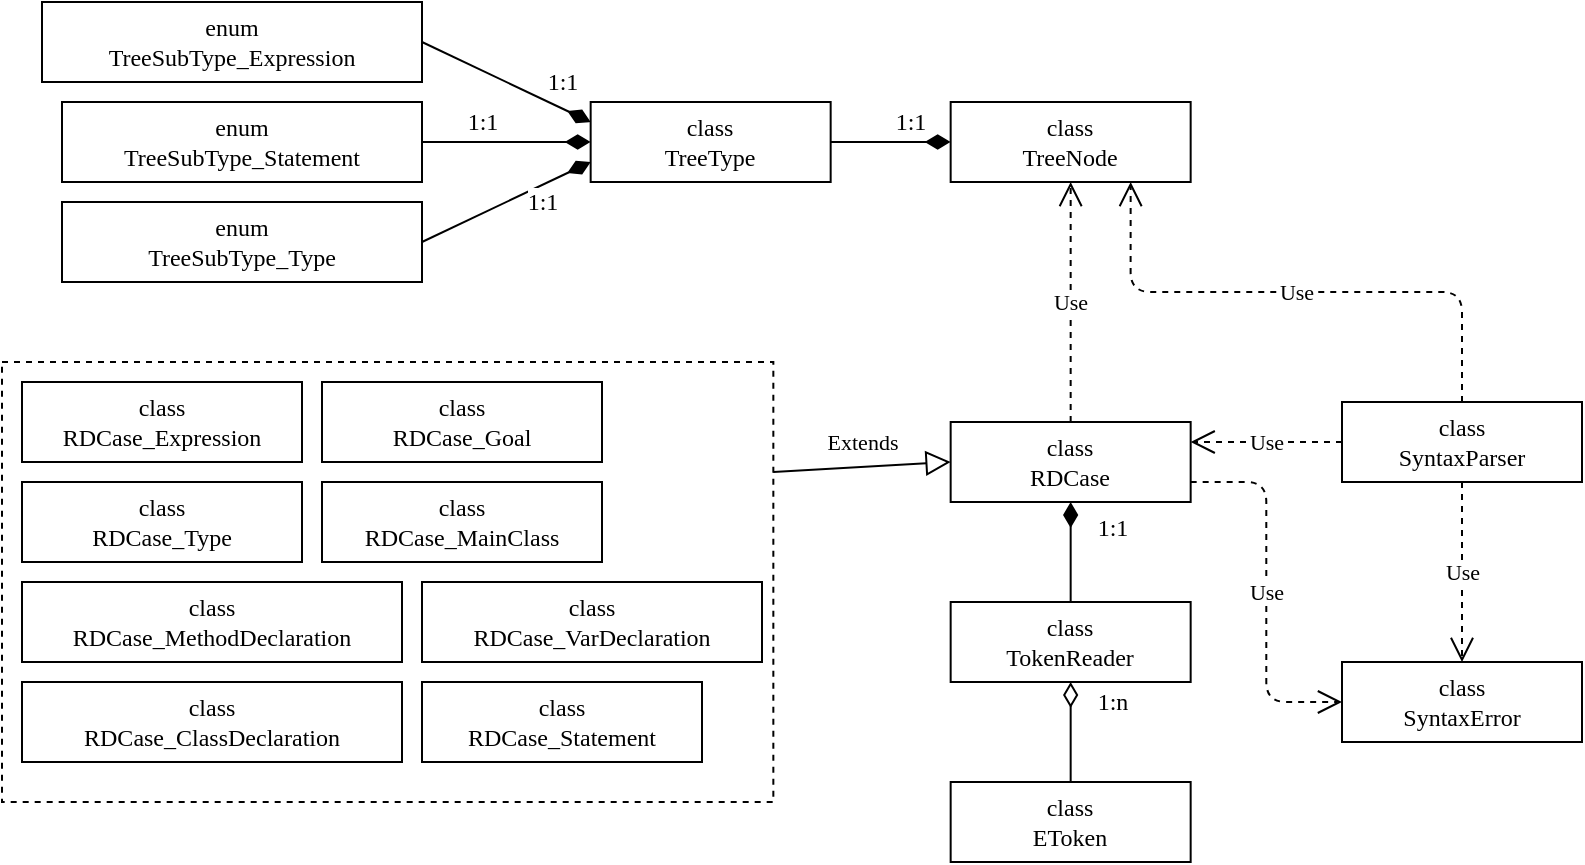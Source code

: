 <mxfile version="12.6.5" type="device" pages="3"><diagram id="Yup3QSZR_sbpTC7tOpd5" name="类图"><mxGraphModel dx="1073" dy="513" grid="1" gridSize="10" guides="1" tooltips="1" connect="1" arrows="1" fold="1" page="1" pageScale="1" pageWidth="1169" pageHeight="827" math="0" shadow="0"><root><mxCell id="0"/><mxCell id="1" parent="0"/><mxCell id="SNnI-7ugq_0HjRNqVMNI-26" value="" style="rounded=0;whiteSpace=wrap;html=1;fontFamily=Lucida Console;dashed=1;" vertex="1" parent="1"><mxGeometry x="230" y="400" width="385.67" height="220" as="geometry"/></mxCell><mxCell id="SNnI-7ugq_0HjRNqVMNI-2" value="class&lt;br&gt;TreeNode" style="rounded=0;whiteSpace=wrap;html=1;fontFamily=Lucida Console;" vertex="1" parent="1"><mxGeometry x="704.33" y="270" width="120" height="40" as="geometry"/></mxCell><mxCell id="SNnI-7ugq_0HjRNqVMNI-3" value="class&lt;br&gt;TreeType" style="rounded=0;whiteSpace=wrap;html=1;fontFamily=Lucida Console;" vertex="1" parent="1"><mxGeometry x="524.33" y="270" width="120" height="40" as="geometry"/></mxCell><mxCell id="SNnI-7ugq_0HjRNqVMNI-4" value="enum &lt;br&gt;TreeSubType_Type" style="rounded=0;whiteSpace=wrap;html=1;fontFamily=Lucida Console;" vertex="1" parent="1"><mxGeometry x="260" y="320" width="180" height="40" as="geometry"/></mxCell><mxCell id="SNnI-7ugq_0HjRNqVMNI-5" value="enum &lt;br&gt;TreeSubType_Statement" style="rounded=0;whiteSpace=wrap;html=1;fontFamily=Lucida Console;" vertex="1" parent="1"><mxGeometry x="260" y="270" width="180" height="40" as="geometry"/></mxCell><mxCell id="SNnI-7ugq_0HjRNqVMNI-6" value="enum &lt;br&gt;TreeSubType_Expression" style="rounded=0;whiteSpace=wrap;html=1;fontFamily=Lucida Console;" vertex="1" parent="1"><mxGeometry x="250" y="220" width="190" height="40" as="geometry"/></mxCell><mxCell id="SNnI-7ugq_0HjRNqVMNI-7" value="" style="endArrow=diamondThin;endFill=1;endSize=10;html=1;fontFamily=Lucida Console;exitX=1;exitY=0.5;exitDx=0;exitDy=0;entryX=0;entryY=0.25;entryDx=0;entryDy=0;" edge="1" parent="1" source="SNnI-7ugq_0HjRNqVMNI-6" target="SNnI-7ugq_0HjRNqVMNI-3"><mxGeometry width="160" relative="1" as="geometry"><mxPoint x="1254.33" y="640" as="sourcePoint"/><mxPoint x="84.33" y="130" as="targetPoint"/></mxGeometry></mxCell><mxCell id="SNnI-7ugq_0HjRNqVMNI-31" value="1:1" style="text;html=1;align=center;verticalAlign=middle;resizable=0;points=[];labelBackgroundColor=#ffffff;fontFamily=Lucida Console;" vertex="1" connectable="0" parent="SNnI-7ugq_0HjRNqVMNI-7"><mxGeometry x="0.568" y="-1" relative="1" as="geometry"><mxPoint x="4.17" y="-12.33" as="offset"/></mxGeometry></mxCell><mxCell id="SNnI-7ugq_0HjRNqVMNI-8" value="" style="endArrow=diamondThin;endFill=1;endSize=10;html=1;fontFamily=Lucida Console;exitX=1;exitY=0.5;exitDx=0;exitDy=0;entryX=0;entryY=0.75;entryDx=0;entryDy=0;" edge="1" parent="1" source="SNnI-7ugq_0HjRNqVMNI-4" target="SNnI-7ugq_0HjRNqVMNI-3"><mxGeometry width="160" relative="1" as="geometry"><mxPoint x="1434.33" y="570" as="sourcePoint"/><mxPoint x="54.33" y="220" as="targetPoint"/></mxGeometry></mxCell><mxCell id="SNnI-7ugq_0HjRNqVMNI-33" value="1:1" style="text;html=1;align=center;verticalAlign=middle;resizable=0;points=[];labelBackgroundColor=#ffffff;fontFamily=Lucida Console;" vertex="1" connectable="0" parent="SNnI-7ugq_0HjRNqVMNI-8"><mxGeometry x="0.43" y="2" relative="1" as="geometry"><mxPoint x="0.62" y="10.38" as="offset"/></mxGeometry></mxCell><mxCell id="SNnI-7ugq_0HjRNqVMNI-9" value="" style="endArrow=diamondThin;endFill=1;endSize=10;html=1;fontFamily=Lucida Console;exitX=1;exitY=0.5;exitDx=0;exitDy=0;entryX=0;entryY=0.5;entryDx=0;entryDy=0;" edge="1" parent="1" source="SNnI-7ugq_0HjRNqVMNI-5" target="SNnI-7ugq_0HjRNqVMNI-3"><mxGeometry width="160" relative="1" as="geometry"><mxPoint x="1494.33" y="640" as="sourcePoint"/><mxPoint x="84.33" y="190" as="targetPoint"/></mxGeometry></mxCell><mxCell id="SNnI-7ugq_0HjRNqVMNI-32" value="1:1" style="text;html=1;align=center;verticalAlign=middle;resizable=0;points=[];labelBackgroundColor=#ffffff;fontFamily=Lucida Console;" vertex="1" connectable="0" parent="SNnI-7ugq_0HjRNqVMNI-9"><mxGeometry x="0.317" y="-3" relative="1" as="geometry"><mxPoint x="-25.83" y="-13" as="offset"/></mxGeometry></mxCell><mxCell id="SNnI-7ugq_0HjRNqVMNI-10" value="" style="endArrow=diamondThin;endFill=1;endSize=10;html=1;fontFamily=Lucida Console;entryX=0;entryY=0.5;entryDx=0;entryDy=0;exitX=1;exitY=0.5;exitDx=0;exitDy=0;" edge="1" parent="1" source="SNnI-7ugq_0HjRNqVMNI-3" target="SNnI-7ugq_0HjRNqVMNI-2"><mxGeometry width="160" relative="1" as="geometry"><mxPoint x="1284.33" y="600" as="sourcePoint"/><mxPoint x="1184.33" y="540" as="targetPoint"/></mxGeometry></mxCell><mxCell id="SNnI-7ugq_0HjRNqVMNI-30" value="1:1" style="text;html=1;align=center;verticalAlign=middle;resizable=0;points=[];labelBackgroundColor=#ffffff;fontFamily=Lucida Console;" vertex="1" connectable="0" parent="SNnI-7ugq_0HjRNqVMNI-10"><mxGeometry x="0.346" y="-2" relative="1" as="geometry"><mxPoint x="-0.69" y="-12" as="offset"/></mxGeometry></mxCell><mxCell id="SNnI-7ugq_0HjRNqVMNI-11" value="class&lt;br&gt;RDCase" style="rounded=0;whiteSpace=wrap;html=1;fontFamily=Lucida Console;" vertex="1" parent="1"><mxGeometry x="704.33" y="430" width="120" height="40" as="geometry"/></mxCell><mxCell id="SNnI-7ugq_0HjRNqVMNI-12" value="class&lt;br&gt;RDCase_Expression" style="rounded=0;whiteSpace=wrap;html=1;fontFamily=Lucida Console;" vertex="1" parent="1"><mxGeometry x="240" y="410" width="140" height="40" as="geometry"/></mxCell><mxCell id="SNnI-7ugq_0HjRNqVMNI-16" value="Extends" style="endArrow=block;endSize=10;endFill=0;html=1;fontFamily=Lucida Console;exitX=1;exitY=0.25;exitDx=0;exitDy=0;entryX=0;entryY=0.5;entryDx=0;entryDy=0;" edge="1" parent="1" source="SNnI-7ugq_0HjRNqVMNI-26" target="SNnI-7ugq_0HjRNqVMNI-11"><mxGeometry x="0.016" y="12" width="160" relative="1" as="geometry"><mxPoint x="694.33" y="370" as="sourcePoint"/><mxPoint x="804.33" y="440" as="targetPoint"/><mxPoint as="offset"/></mxGeometry></mxCell><mxCell id="SNnI-7ugq_0HjRNqVMNI-17" value="class&lt;br&gt;RDCase_Goal" style="rounded=0;whiteSpace=wrap;html=1;fontFamily=Lucida Console;" vertex="1" parent="1"><mxGeometry x="390" y="410" width="140" height="40" as="geometry"/></mxCell><mxCell id="SNnI-7ugq_0HjRNqVMNI-18" value="class&lt;br&gt;RDCase_Statement" style="rounded=0;whiteSpace=wrap;html=1;fontFamily=Lucida Console;" vertex="1" parent="1"><mxGeometry x="440" y="560" width="140" height="40" as="geometry"/></mxCell><mxCell id="SNnI-7ugq_0HjRNqVMNI-19" value="class&lt;br&gt;RDCase_Type" style="rounded=0;whiteSpace=wrap;html=1;fontFamily=Lucida Console;" vertex="1" parent="1"><mxGeometry x="240" y="460" width="140" height="40" as="geometry"/></mxCell><mxCell id="SNnI-7ugq_0HjRNqVMNI-20" value="class&lt;br&gt;RDCase_MainClass" style="rounded=0;whiteSpace=wrap;html=1;fontFamily=Lucida Console;" vertex="1" parent="1"><mxGeometry x="390" y="460" width="140" height="40" as="geometry"/></mxCell><mxCell id="SNnI-7ugq_0HjRNqVMNI-21" value="class&lt;br&gt;RDCase_ClassDeclaration" style="rounded=0;whiteSpace=wrap;html=1;fontFamily=Lucida Console;" vertex="1" parent="1"><mxGeometry x="240" y="560" width="190" height="40" as="geometry"/></mxCell><mxCell id="SNnI-7ugq_0HjRNqVMNI-22" value="class&lt;br&gt;RDCase_MethodDeclaration" style="rounded=0;whiteSpace=wrap;html=1;fontFamily=Lucida Console;" vertex="1" parent="1"><mxGeometry x="240" y="510" width="190" height="40" as="geometry"/></mxCell><mxCell id="SNnI-7ugq_0HjRNqVMNI-25" value="class&lt;br&gt;RDCase_VarDeclaration" style="rounded=0;whiteSpace=wrap;html=1;fontFamily=Lucida Console;" vertex="1" parent="1"><mxGeometry x="440" y="510" width="170" height="40" as="geometry"/></mxCell><mxCell id="SNnI-7ugq_0HjRNqVMNI-27" value="Use" style="endArrow=open;endSize=10;dashed=1;html=1;fontFamily=Lucida Console;exitX=0.5;exitY=0;exitDx=0;exitDy=0;entryX=0.5;entryY=1;entryDx=0;entryDy=0;" edge="1" parent="1" source="SNnI-7ugq_0HjRNqVMNI-11" target="SNnI-7ugq_0HjRNqVMNI-2"><mxGeometry width="160" relative="1" as="geometry"><mxPoint x="944.33" y="620" as="sourcePoint"/><mxPoint x="784.33" y="340" as="targetPoint"/></mxGeometry></mxCell><mxCell id="SNnI-7ugq_0HjRNqVMNI-28" value="class&lt;br&gt;TokenReader" style="rounded=0;whiteSpace=wrap;html=1;fontFamily=Lucida Console;" vertex="1" parent="1"><mxGeometry x="704.33" y="520" width="120" height="40" as="geometry"/></mxCell><mxCell id="SNnI-7ugq_0HjRNqVMNI-29" value="class&lt;br&gt;EToken" style="rounded=0;whiteSpace=wrap;html=1;fontFamily=Lucida Console;" vertex="1" parent="1"><mxGeometry x="704.33" y="610" width="120" height="40" as="geometry"/></mxCell><mxCell id="SNnI-7ugq_0HjRNqVMNI-34" value="" style="endArrow=diamondThin;endFill=0;endSize=10;html=1;fontFamily=Lucida Console;entryX=0.5;entryY=1;entryDx=0;entryDy=0;exitX=0.5;exitY=0;exitDx=0;exitDy=0;" edge="1" parent="1" source="SNnI-7ugq_0HjRNqVMNI-29" target="SNnI-7ugq_0HjRNqVMNI-28"><mxGeometry width="160" relative="1" as="geometry"><mxPoint x="504.33" y="730" as="sourcePoint"/><mxPoint x="664.33" y="730" as="targetPoint"/></mxGeometry></mxCell><mxCell id="SNnI-7ugq_0HjRNqVMNI-35" value="1:n" style="text;html=1;align=center;verticalAlign=middle;resizable=0;points=[];labelBackgroundColor=#ffffff;fontFamily=Lucida Console;" vertex="1" connectable="0" parent="SNnI-7ugq_0HjRNqVMNI-34"><mxGeometry x="-0.249" relative="1" as="geometry"><mxPoint x="20" y="-20.83" as="offset"/></mxGeometry></mxCell><mxCell id="SNnI-7ugq_0HjRNqVMNI-37" value="class&lt;br&gt;SyntaxError" style="rounded=0;whiteSpace=wrap;html=1;fontFamily=Lucida Console;" vertex="1" parent="1"><mxGeometry x="900.0" y="550" width="120" height="40" as="geometry"/></mxCell><mxCell id="SNnI-7ugq_0HjRNqVMNI-38" value="class&lt;br&gt;SyntaxParser" style="rounded=0;whiteSpace=wrap;html=1;fontFamily=Lucida Console;" vertex="1" parent="1"><mxGeometry x="900.0" y="420" width="120" height="40" as="geometry"/></mxCell><mxCell id="SNnI-7ugq_0HjRNqVMNI-39" value="Use" style="endArrow=open;endSize=10;dashed=1;html=1;fontFamily=Lucida Console;entryX=0;entryY=0.5;entryDx=0;entryDy=0;exitX=1;exitY=0.75;exitDx=0;exitDy=0;edgeStyle=orthogonalEdgeStyle;" edge="1" parent="1" source="SNnI-7ugq_0HjRNqVMNI-11" target="SNnI-7ugq_0HjRNqVMNI-37"><mxGeometry width="160" relative="1" as="geometry"><mxPoint x="959.33" y="550" as="sourcePoint"/><mxPoint x="1084.33" y="520" as="targetPoint"/></mxGeometry></mxCell><mxCell id="SNnI-7ugq_0HjRNqVMNI-40" value="Use" style="endArrow=open;endSize=10;dashed=1;html=1;fontFamily=Lucida Console;entryX=0.5;entryY=0;entryDx=0;entryDy=0;exitX=0.5;exitY=1;exitDx=0;exitDy=0;" edge="1" parent="1" source="SNnI-7ugq_0HjRNqVMNI-38" target="SNnI-7ugq_0HjRNqVMNI-37"><mxGeometry width="160" relative="1" as="geometry"><mxPoint x="1065" y="690" as="sourcePoint"/><mxPoint x="1170" y="710" as="targetPoint"/></mxGeometry></mxCell><mxCell id="SNnI-7ugq_0HjRNqVMNI-41" value="Use" style="endArrow=open;endSize=10;dashed=1;html=1;fontFamily=Lucida Console;entryX=0.75;entryY=1;entryDx=0;entryDy=0;exitX=0.5;exitY=0;exitDx=0;exitDy=0;edgeStyle=orthogonalEdgeStyle;" edge="1" parent="1" source="SNnI-7ugq_0HjRNqVMNI-38" target="SNnI-7ugq_0HjRNqVMNI-2"><mxGeometry width="160" relative="1" as="geometry"><mxPoint x="1334.33" y="560" as="sourcePoint"/><mxPoint x="1344.33" y="700" as="targetPoint"/></mxGeometry></mxCell><mxCell id="SNnI-7ugq_0HjRNqVMNI-42" value="Use" style="endArrow=open;endSize=10;dashed=1;html=1;fontFamily=Lucida Console;entryX=1;entryY=0.25;entryDx=0;entryDy=0;exitX=0;exitY=0.5;exitDx=0;exitDy=0;" edge="1" parent="1" source="SNnI-7ugq_0HjRNqVMNI-38" target="SNnI-7ugq_0HjRNqVMNI-11"><mxGeometry width="160" relative="1" as="geometry"><mxPoint x="1054.33" y="560" as="sourcePoint"/><mxPoint x="994.33" y="480" as="targetPoint"/></mxGeometry></mxCell><mxCell id="SNnI-7ugq_0HjRNqVMNI-43" value="" style="endArrow=diamondThin;endFill=1;endSize=10;html=1;fontFamily=Lucida Console;entryX=0.5;entryY=1;entryDx=0;entryDy=0;exitX=0.5;exitY=0;exitDx=0;exitDy=0;" edge="1" parent="1" source="SNnI-7ugq_0HjRNqVMNI-28" target="SNnI-7ugq_0HjRNqVMNI-11"><mxGeometry width="160" relative="1" as="geometry"><mxPoint x="764.33" y="560" as="sourcePoint"/><mxPoint x="714.33" y="560" as="targetPoint"/></mxGeometry></mxCell><mxCell id="SNnI-7ugq_0HjRNqVMNI-44" value="1:1" style="text;html=1;align=center;verticalAlign=middle;resizable=0;points=[];labelBackgroundColor=#ffffff;fontFamily=Lucida Console;" vertex="1" connectable="0" parent="SNnI-7ugq_0HjRNqVMNI-43"><mxGeometry x="0.346" y="-2" relative="1" as="geometry"><mxPoint x="18" y="-3.83" as="offset"/></mxGeometry></mxCell></root></mxGraphModel></diagram><diagram id="j0sZkGnaJwDj0yFwxOo5" name="异常处理机制"><mxGraphModel dx="1287" dy="616" grid="1" gridSize="10" guides="1" tooltips="1" connect="1" arrows="1" fold="1" page="1" pageScale="1" pageWidth="1169" pageHeight="827" math="0" shadow="0"><root><mxCell id="m_D08196g8qP2lHY48bh-0"/><mxCell id="m_D08196g8qP2lHY48bh-1" parent="m_D08196g8qP2lHY48bh-0"/><mxCell id="irZBMzHzmZQfjUDGTLLw-15" value="" style="rounded=0;whiteSpace=wrap;html=1;fontFamily=Lucida Console;fillColor=#d5e8d4;strokeColor=#82b366;" parent="m_D08196g8qP2lHY48bh-1" vertex="1"><mxGeometry x="330" y="40" width="410" height="340" as="geometry"/></mxCell><mxCell id="irZBMzHzmZQfjUDGTLLw-0" value="" style="rounded=0;whiteSpace=wrap;html=1;fontFamily=Lucida Console;fillColor=#dae8fc;strokeColor=#6c8ebf;" parent="m_D08196g8qP2lHY48bh-1" vertex="1"><mxGeometry x="575" y="50" width="150" height="290" as="geometry"/></mxCell><mxCell id="irZBMzHzmZQfjUDGTLLw-1" value="&lt;div&gt;RunException()&lt;/div&gt;" style="text;html=1;align=center;verticalAlign=middle;resizable=0;points=[];autosize=1;fontFamily=Lucida Console;" parent="m_D08196g8qP2lHY48bh-1" vertex="1"><mxGeometry x="590" y="320" width="120" height="20" as="geometry"/></mxCell><mxCell id="irZBMzHzmZQfjUDGTLLw-7" value="" style="edgeStyle=orthogonalEdgeStyle;rounded=0;orthogonalLoop=1;jettySize=auto;html=1;fontFamily=Lucida Console;endArrow=block;endFill=0;" parent="m_D08196g8qP2lHY48bh-1" source="irZBMzHzmZQfjUDGTLLw-4" target="irZBMzHzmZQfjUDGTLLw-6" edge="1"><mxGeometry relative="1" as="geometry"/></mxCell><mxCell id="irZBMzHzmZQfjUDGTLLw-4" value="&lt;span style=&quot;text-align: left&quot;&gt;Init()&lt;/span&gt;" style="rounded=0;whiteSpace=wrap;html=1;fontFamily=Lucida Console;fillColor=#dae8fc;strokeColor=#6c8ebf;" parent="m_D08196g8qP2lHY48bh-1" vertex="1"><mxGeometry x="610" y="70" width="80" height="30" as="geometry"/></mxCell><mxCell id="irZBMzHzmZQfjUDGTLLw-9" value="" style="edgeStyle=orthogonalEdgeStyle;rounded=0;orthogonalLoop=1;jettySize=auto;html=1;fontFamily=Lucida Console;endArrow=block;endFill=0;" parent="m_D08196g8qP2lHY48bh-1" source="irZBMzHzmZQfjUDGTLLw-6" target="irZBMzHzmZQfjUDGTLLw-8" edge="1"><mxGeometry relative="1" as="geometry"/></mxCell><mxCell id="irZBMzHzmZQfjUDGTLLw-6" value="&lt;span style=&quot;text-align: left&quot;&gt;_Match*()&lt;/span&gt;" style="rounded=0;whiteSpace=wrap;html=1;fontFamily=Lucida Console;fillColor=#dae8fc;strokeColor=#6c8ebf;" parent="m_D08196g8qP2lHY48bh-1" vertex="1"><mxGeometry x="610" y="140" width="80" height="30" as="geometry"/></mxCell><mxCell id="irZBMzHzmZQfjUDGTLLw-11" value="" style="edgeStyle=orthogonalEdgeStyle;rounded=0;orthogonalLoop=1;jettySize=auto;html=1;fontFamily=Lucida Console;endArrow=block;endFill=0;" parent="m_D08196g8qP2lHY48bh-1" source="irZBMzHzmZQfjUDGTLLw-8" target="irZBMzHzmZQfjUDGTLLw-10" edge="1"><mxGeometry relative="1" as="geometry"/></mxCell><mxCell id="irZBMzHzmZQfjUDGTLLw-12" value="throw" style="text;html=1;align=center;verticalAlign=middle;resizable=0;points=[];labelBackgroundColor=#ffffff;fontFamily=Lucida Console;" parent="irZBMzHzmZQfjUDGTLLw-11" vertex="1" connectable="0"><mxGeometry x="0.24" y="-3" relative="1" as="geometry"><mxPoint x="15" y="-12" as="offset"/></mxGeometry></mxCell><mxCell id="irZBMzHzmZQfjUDGTLLw-14" value="" style="edgeStyle=orthogonalEdgeStyle;rounded=0;orthogonalLoop=1;jettySize=auto;html=1;fontFamily=Lucida Console;endArrow=block;endFill=0;" parent="m_D08196g8qP2lHY48bh-1" source="irZBMzHzmZQfjUDGTLLw-8" target="irZBMzHzmZQfjUDGTLLw-13" edge="1"><mxGeometry relative="1" as="geometry"/></mxCell><mxCell id="irZBMzHzmZQfjUDGTLLw-8" value="&lt;span style=&quot;text-align: left&quot;&gt;_Check*()&lt;/span&gt;" style="rounded=0;whiteSpace=wrap;html=1;fontFamily=Lucida Console;fillColor=#dae8fc;strokeColor=#6c8ebf;" parent="m_D08196g8qP2lHY48bh-1" vertex="1"><mxGeometry x="610" y="210" width="80" height="30" as="geometry"/></mxCell><mxCell id="irZBMzHzmZQfjUDGTLLw-13" value="&lt;span style=&quot;text-align: left&quot;&gt;...&lt;/span&gt;" style="rounded=0;whiteSpace=wrap;html=1;fontFamily=Lucida Console;fillColor=#dae8fc;strokeColor=#6c8ebf;" parent="m_D08196g8qP2lHY48bh-1" vertex="1"><mxGeometry x="610" y="270" width="80" height="30" as="geometry"/></mxCell><mxCell id="irZBMzHzmZQfjUDGTLLw-10" value="&lt;span style=&quot;text-align: left&quot;&gt;SyntaxError&lt;/span&gt;" style="rounded=0;whiteSpace=wrap;html=1;fontFamily=Lucida Console;fillColor=#f8cecc;strokeColor=#b85450;" parent="m_D08196g8qP2lHY48bh-1" vertex="1"><mxGeometry x="440" y="210" width="100" height="30" as="geometry"/></mxCell><mxCell id="irZBMzHzmZQfjUDGTLLw-17" value="Run()" style="text;html=1;align=center;verticalAlign=middle;resizable=0;points=[];autosize=1;fontFamily=Lucida Console;" parent="m_D08196g8qP2lHY48bh-1" vertex="1"><mxGeometry x="360" y="360" width="50" height="20" as="geometry"/></mxCell><mxCell id="irZBMzHzmZQfjUDGTLLw-22" style="edgeStyle=orthogonalEdgeStyle;rounded=0;orthogonalLoop=1;jettySize=auto;html=1;exitX=1;exitY=0.5;exitDx=0;exitDy=0;exitPerimeter=0;entryX=0.5;entryY=0;entryDx=0;entryDy=0;fontFamily=Lucida Console;endArrow=block;endFill=0;" parent="m_D08196g8qP2lHY48bh-1" source="irZBMzHzmZQfjUDGTLLw-18" target="irZBMzHzmZQfjUDGTLLw-21" edge="1"><mxGeometry relative="1" as="geometry"/></mxCell><mxCell id="irZBMzHzmZQfjUDGTLLw-18" value="catch" style="shape=requiredInterface;html=1;verticalLabelPosition=bottom;fontFamily=Lucida Console;rotation=0;direction=west;" parent="m_D08196g8qP2lHY48bh-1" vertex="1"><mxGeometry x="420" y="200" width="30" height="50" as="geometry"/></mxCell><mxCell id="irZBMzHzmZQfjUDGTLLw-21" value="Errors" style="rounded=0;whiteSpace=wrap;html=1;fontFamily=Lucida Console;fillColor=#f8cecc;strokeColor=#b85450;" parent="m_D08196g8qP2lHY48bh-1" vertex="1"><mxGeometry x="340" y="300" width="80" height="40" as="geometry"/></mxCell></root></mxGraphModel></diagram><diagram id="an6kxwkOS0F0HabGDHCR" name="TokenReader的设计"><mxGraphModel dx="1287" dy="616" grid="1" gridSize="10" guides="1" tooltips="1" connect="1" arrows="1" fold="1" page="1" pageScale="1" pageWidth="1169" pageHeight="827" math="0" shadow="0"><root><mxCell id="eKDqO5p3Jr1blG0bfS9i-0"/><mxCell id="eKDqO5p3Jr1blG0bfS9i-1" parent="eKDqO5p3Jr1blG0bfS9i-0"/><mxCell id="eKDqO5p3Jr1blG0bfS9i-15" value="" style="rounded=0;whiteSpace=wrap;html=1;fontFamily=Lucida Console;" parent="eKDqO5p3Jr1blG0bfS9i-1" vertex="1"><mxGeometry x="210" y="250" width="450" height="50" as="geometry"/></mxCell><mxCell id="eKDqO5p3Jr1blG0bfS9i-16" value="" style="rounded=0;whiteSpace=wrap;html=1;fontFamily=Lucida Console;" parent="eKDqO5p3Jr1blG0bfS9i-1" vertex="1"><mxGeometry x="210" y="340" width="450" height="50" as="geometry"/></mxCell><mxCell id="eKDqO5p3Jr1blG0bfS9i-14" value="" style="rounded=0;whiteSpace=wrap;html=1;fontFamily=Lucida Console;" parent="eKDqO5p3Jr1blG0bfS9i-1" vertex="1"><mxGeometry x="210" y="140" width="450" height="50" as="geometry"/></mxCell><mxCell id="eKDqO5p3Jr1blG0bfS9i-2" value="Token0" style="rounded=0;whiteSpace=wrap;html=1;fontFamily=Lucida Console;" parent="eKDqO5p3Jr1blG0bfS9i-1" vertex="1"><mxGeometry x="300" y="150" width="80" height="30" as="geometry"/></mxCell><mxCell id="eKDqO5p3Jr1blG0bfS9i-3" value="Token1" style="rounded=0;whiteSpace=wrap;html=1;fontFamily=Lucida Console;" parent="eKDqO5p3Jr1blG0bfS9i-1" vertex="1"><mxGeometry x="390" y="150" width="80" height="30" as="geometry"/></mxCell><mxCell id="eKDqO5p3Jr1blG0bfS9i-4" value="Token2" style="rounded=0;whiteSpace=wrap;html=1;fontFamily=Lucida Console;" parent="eKDqO5p3Jr1blG0bfS9i-1" vertex="1"><mxGeometry x="480" y="150" width="80" height="30" as="geometry"/></mxCell><mxCell id="eKDqO5p3Jr1blG0bfS9i-5" value="Token3" style="rounded=0;whiteSpace=wrap;html=1;fontFamily=Lucida Console;" parent="eKDqO5p3Jr1blG0bfS9i-1" vertex="1"><mxGeometry x="570" y="150" width="80" height="30" as="geometry"/></mxCell><mxCell id="eKDqO5p3Jr1blG0bfS9i-6" value="Token4" style="rounded=0;whiteSpace=wrap;html=1;fontFamily=Lucida Console;" parent="eKDqO5p3Jr1blG0bfS9i-1" vertex="1"><mxGeometry x="300" y="260" width="80" height="30" as="geometry"/></mxCell><mxCell id="eKDqO5p3Jr1blG0bfS9i-7" value="Token5" style="rounded=0;whiteSpace=wrap;html=1;fontFamily=Lucida Console;" parent="eKDqO5p3Jr1blG0bfS9i-1" vertex="1"><mxGeometry x="390" y="260" width="80" height="30" as="geometry"/></mxCell><mxCell id="eKDqO5p3Jr1blG0bfS9i-8" value="Token6" style="rounded=0;whiteSpace=wrap;html=1;fontFamily=Lucida Console;" parent="eKDqO5p3Jr1blG0bfS9i-1" vertex="1"><mxGeometry x="300" y="350" width="80" height="30" as="geometry"/></mxCell><mxCell id="eKDqO5p3Jr1blG0bfS9i-9" value="Token7" style="rounded=0;whiteSpace=wrap;html=1;fontFamily=Lucida Console;" parent="eKDqO5p3Jr1blG0bfS9i-1" vertex="1"><mxGeometry x="390" y="350" width="80" height="30" as="geometry"/></mxCell><mxCell id="eKDqO5p3Jr1blG0bfS9i-10" value="Token8" style="rounded=0;whiteSpace=wrap;html=1;fontFamily=Lucida Console;" parent="eKDqO5p3Jr1blG0bfS9i-1" vertex="1"><mxGeometry x="480" y="350" width="80" height="30" as="geometry"/></mxCell><mxCell id="eKDqO5p3Jr1blG0bfS9i-17" value="Line 1" style="text;html=1;align=center;verticalAlign=middle;resizable=0;points=[];autosize=1;fontFamily=Lucida Console;" parent="eKDqO5p3Jr1blG0bfS9i-1" vertex="1"><mxGeometry x="220" y="155" width="60" height="20" as="geometry"/></mxCell><mxCell id="eKDqO5p3Jr1blG0bfS9i-18" value="Line 2" style="text;html=1;align=center;verticalAlign=middle;resizable=0;points=[];autosize=1;fontFamily=Lucida Console;" parent="eKDqO5p3Jr1blG0bfS9i-1" vertex="1"><mxGeometry x="220" y="265" width="60" height="20" as="geometry"/></mxCell><mxCell id="eKDqO5p3Jr1blG0bfS9i-19" value="Line 3" style="text;html=1;align=center;verticalAlign=middle;resizable=0;points=[];autosize=1;fontFamily=Lucida Console;" parent="eKDqO5p3Jr1blG0bfS9i-1" vertex="1"><mxGeometry x="220" y="355" width="60" height="20" as="geometry"/></mxCell><mxCell id="eKDqO5p3Jr1blG0bfS9i-21" style="edgeStyle=orthogonalEdgeStyle;rounded=0;orthogonalLoop=1;jettySize=auto;html=1;entryX=0.5;entryY=1;entryDx=0;entryDy=0;endArrow=block;endFill=0;fontFamily=Lucida Console;" parent="eKDqO5p3Jr1blG0bfS9i-1" source="eKDqO5p3Jr1blG0bfS9i-20" target="eKDqO5p3Jr1blG0bfS9i-4" edge="1"><mxGeometry relative="1" as="geometry"/></mxCell><mxCell id="eKDqO5p3Jr1blG0bfS9i-20" value="_curIndex" style="text;html=1;align=center;verticalAlign=middle;resizable=0;points=[];autosize=1;fontFamily=Lucida Console;" parent="eKDqO5p3Jr1blG0bfS9i-1" vertex="1"><mxGeometry x="480" y="210" width="80" height="20" as="geometry"/></mxCell><mxCell id="eKDqO5p3Jr1blG0bfS9i-22" value="&lt;b&gt;&lt;font color=&quot;#ff0080&quot;&gt;Reader&lt;/font&gt;&lt;/b&gt;" style="text;html=1;align=center;verticalAlign=middle;resizable=0;points=[];autosize=1;fontFamily=Lucida Console;" parent="eKDqO5p3Jr1blG0bfS9i-1" vertex="1"><mxGeometry x="410" y="403" width="60" height="20" as="geometry"/></mxCell></root></mxGraphModel></diagram></mxfile>